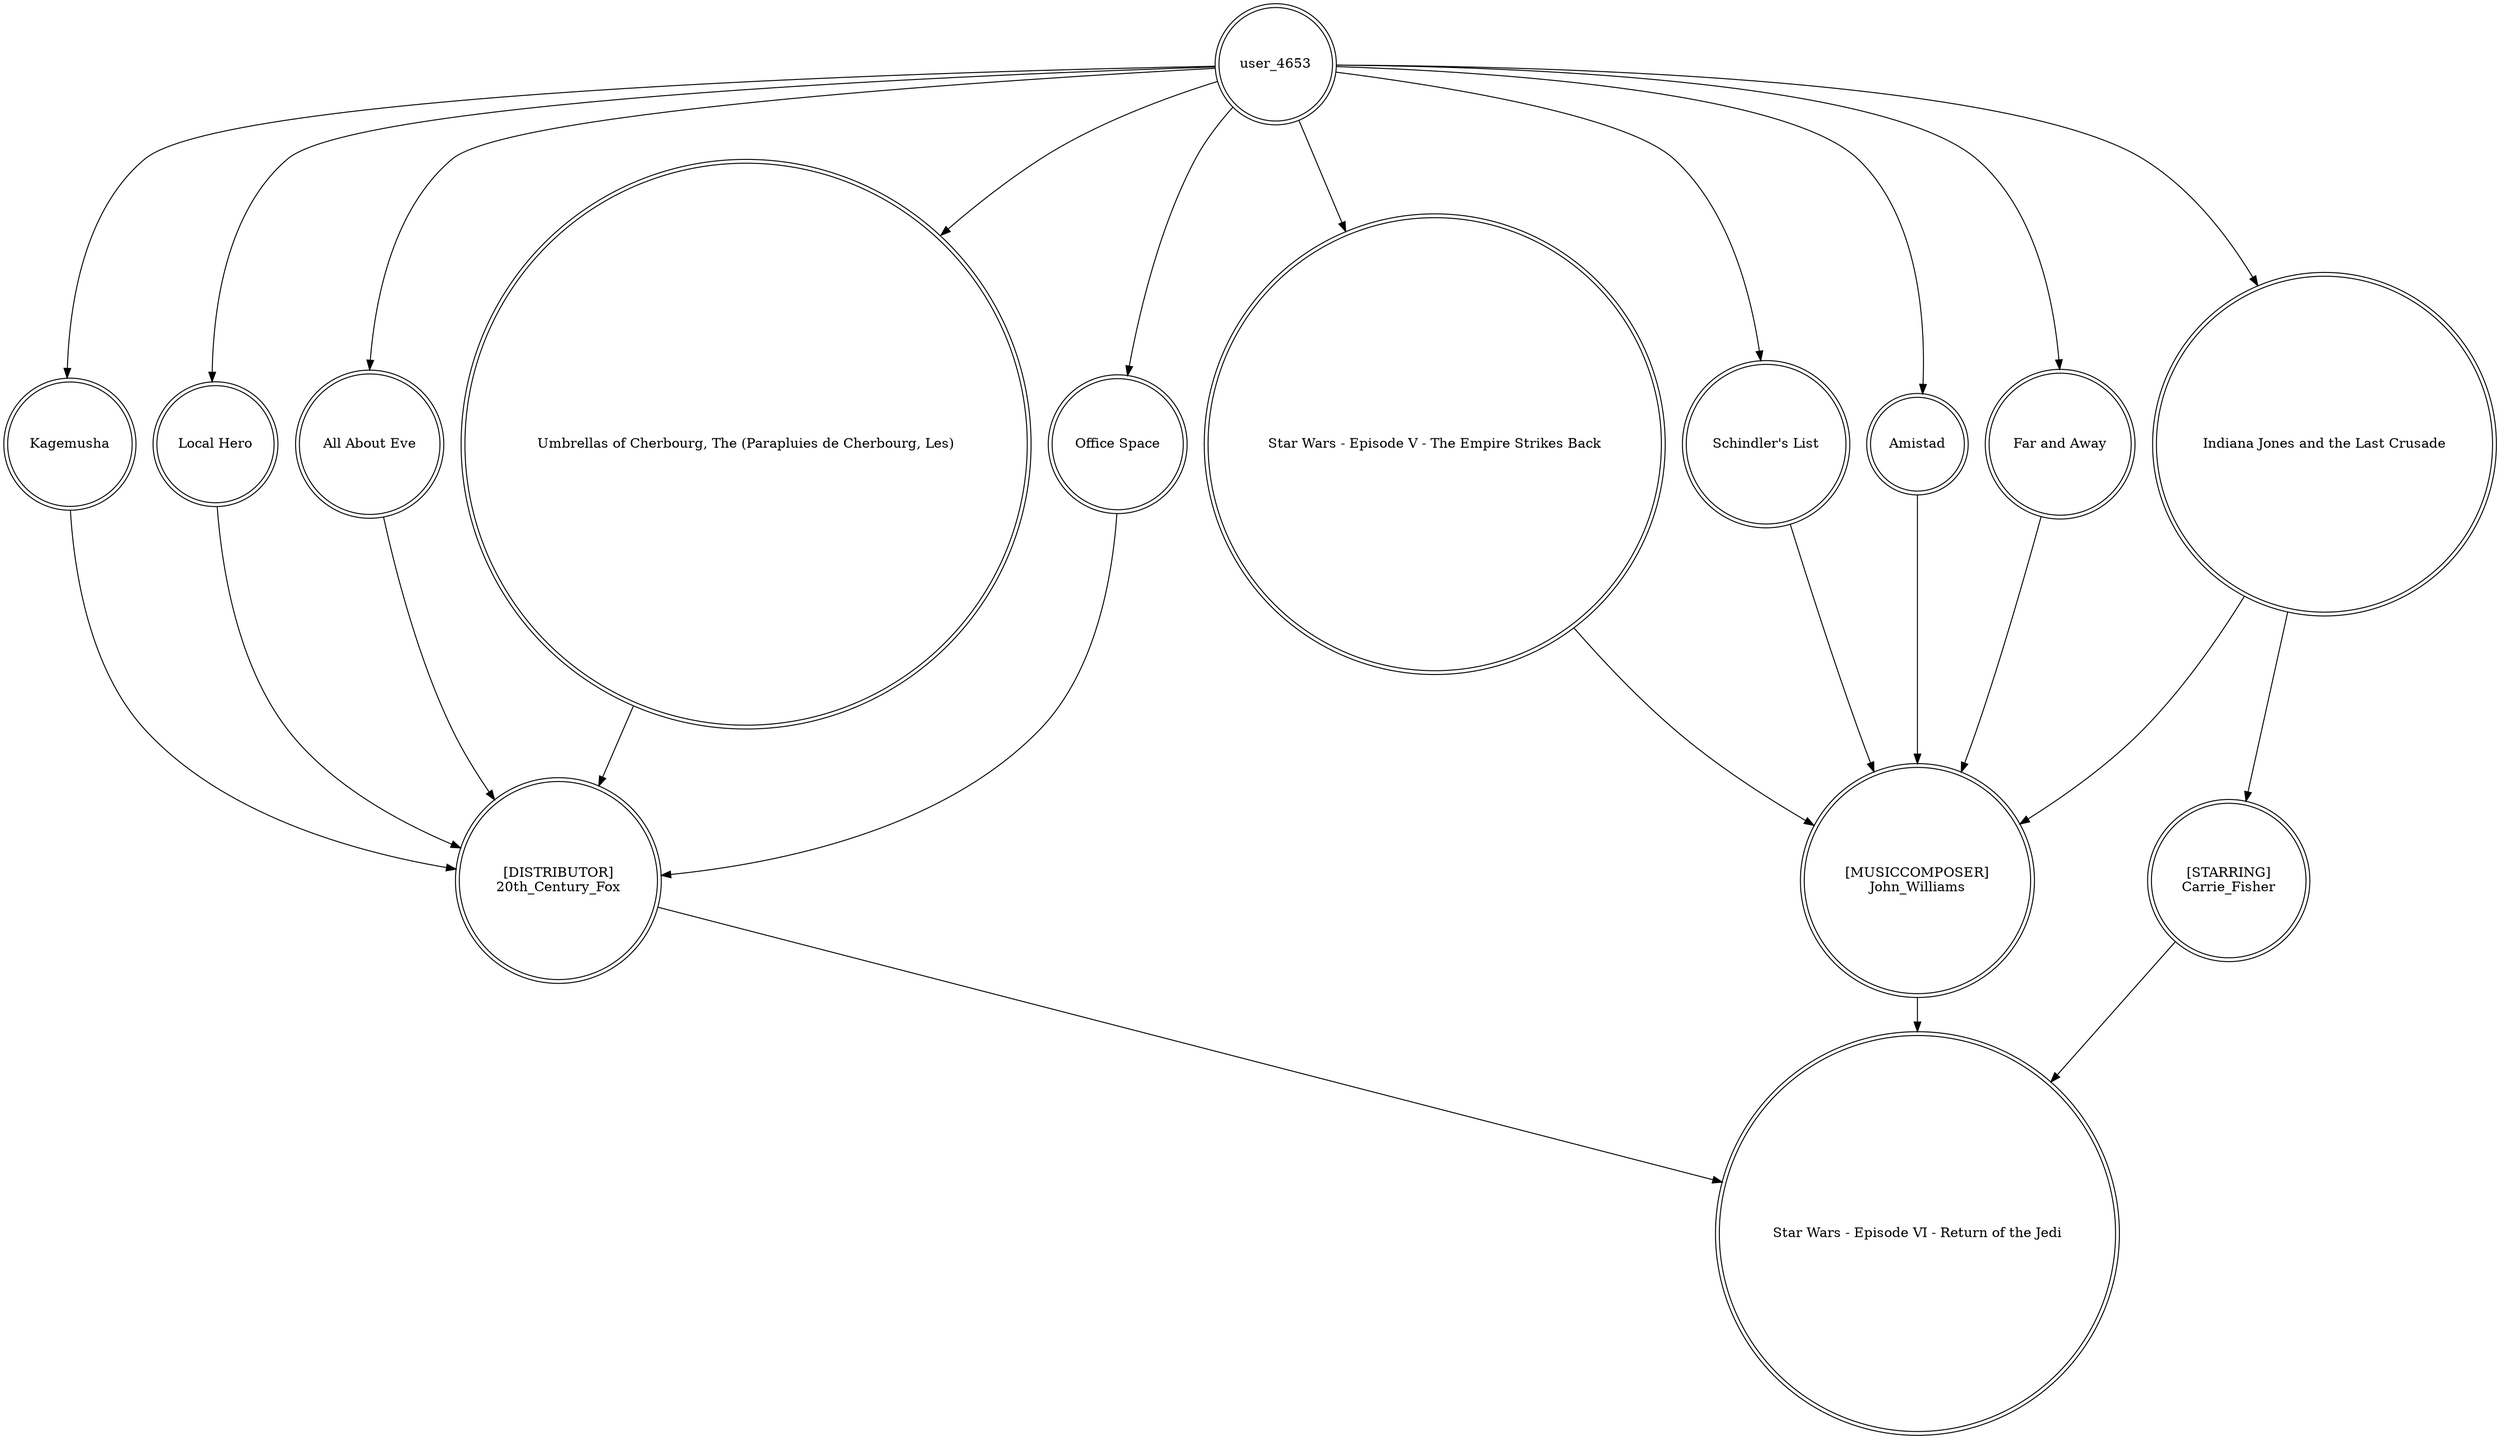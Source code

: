digraph finite_state_machine {
	node [shape=doublecircle]
	Kagemusha -> "[DISTRIBUTOR]
20th_Century_Fox"
	"Local Hero" -> "[DISTRIBUTOR]
20th_Century_Fox"
	"[STARRING]
Carrie_Fisher" -> "Star Wars - Episode VI - Return of the Jedi"
	"Star Wars - Episode V - The Empire Strikes Back" -> "[MUSICCOMPOSER]
John_Williams"
	user_4653 -> "All About Eve"
	user_4653 -> "Local Hero"
	"Umbrellas of Cherbourg, The (Parapluies de Cherbourg, Les)" -> "[DISTRIBUTOR]
20th_Century_Fox"
	"Indiana Jones and the Last Crusade" -> "[STARRING]
Carrie_Fisher"
	user_4653 -> "Schindler's List"
	Amistad -> "[MUSICCOMPOSER]
John_Williams"
	user_4653 -> Amistad
	user_4653 -> "Office Space"
	"Office Space" -> "[DISTRIBUTOR]
20th_Century_Fox"
	"Far and Away" -> "[MUSICCOMPOSER]
John_Williams"
	"[DISTRIBUTOR]
20th_Century_Fox" -> "Star Wars - Episode VI - Return of the Jedi"
	user_4653 -> Kagemusha
	user_4653 -> "Star Wars - Episode V - The Empire Strikes Back"
	user_4653 -> "Umbrellas of Cherbourg, The (Parapluies de Cherbourg, Les)"
	user_4653 -> "Indiana Jones and the Last Crusade"
	"Schindler's List" -> "[MUSICCOMPOSER]
John_Williams"
	"Indiana Jones and the Last Crusade" -> "[MUSICCOMPOSER]
John_Williams"
	"All About Eve" -> "[DISTRIBUTOR]
20th_Century_Fox"
	"[MUSICCOMPOSER]
John_Williams" -> "Star Wars - Episode VI - Return of the Jedi"
	user_4653 -> "Far and Away"
}
